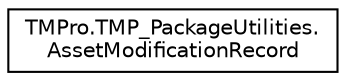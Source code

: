 digraph "Graphical Class Hierarchy"
{
 // LATEX_PDF_SIZE
  edge [fontname="Helvetica",fontsize="10",labelfontname="Helvetica",labelfontsize="10"];
  node [fontname="Helvetica",fontsize="10",shape=record];
  rankdir="LR";
  Node0 [label="TMPro.TMP_PackageUtilities.\lAssetModificationRecord",height=0.2,width=0.4,color="black", fillcolor="white", style="filled",URL="$struct_t_m_pro_1_1_t_m_p___package_utilities_1_1_asset_modification_record.html",tooltip=" "];
}
